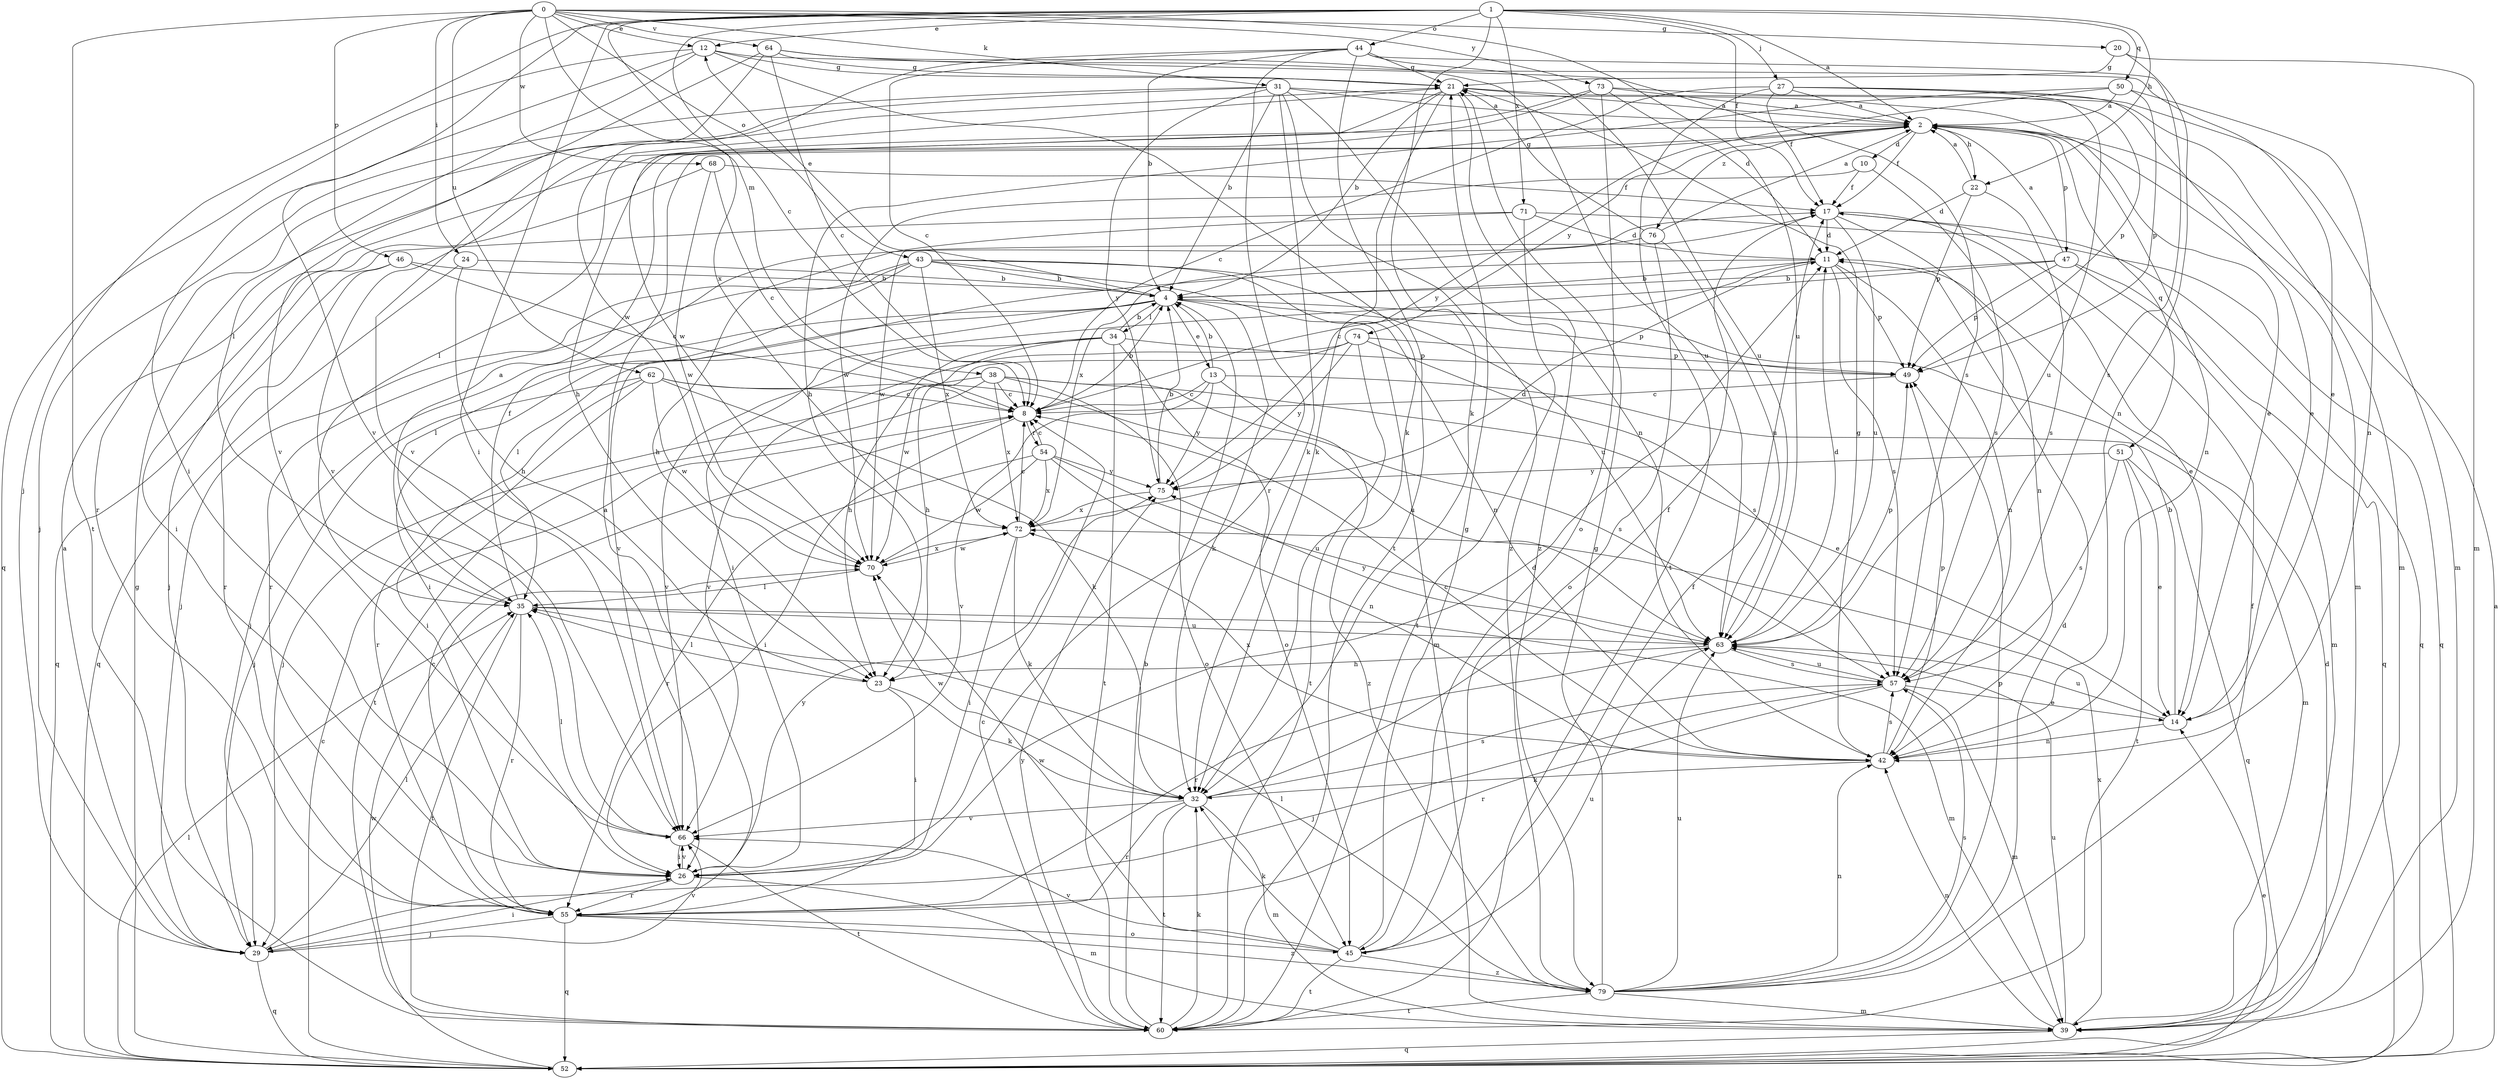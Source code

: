 strict digraph  {
0;
1;
2;
4;
8;
10;
11;
12;
13;
14;
17;
20;
21;
22;
23;
24;
26;
27;
29;
31;
32;
34;
35;
38;
39;
42;
43;
44;
45;
46;
47;
49;
50;
51;
52;
54;
55;
57;
60;
62;
63;
64;
66;
68;
70;
71;
72;
73;
74;
75;
76;
79;
0 -> 12  [label=e];
0 -> 20  [label=g];
0 -> 24  [label=i];
0 -> 31  [label=k];
0 -> 38  [label=m];
0 -> 43  [label=o];
0 -> 46  [label=p];
0 -> 60  [label=t];
0 -> 62  [label=u];
0 -> 63  [label=u];
0 -> 64  [label=v];
0 -> 68  [label=w];
0 -> 73  [label=y];
1 -> 2  [label=a];
1 -> 8  [label=c];
1 -> 12  [label=e];
1 -> 17  [label=f];
1 -> 22  [label=h];
1 -> 26  [label=i];
1 -> 27  [label=j];
1 -> 29  [label=j];
1 -> 32  [label=k];
1 -> 44  [label=o];
1 -> 50  [label=q];
1 -> 66  [label=v];
1 -> 71  [label=x];
1 -> 72  [label=x];
2 -> 10  [label=d];
2 -> 17  [label=f];
2 -> 22  [label=h];
2 -> 39  [label=m];
2 -> 42  [label=n];
2 -> 47  [label=p];
2 -> 51  [label=q];
2 -> 74  [label=y];
2 -> 76  [label=z];
4 -> 12  [label=e];
4 -> 13  [label=e];
4 -> 26  [label=i];
4 -> 29  [label=j];
4 -> 32  [label=k];
4 -> 34  [label=l];
4 -> 35  [label=l];
4 -> 49  [label=p];
8 -> 4  [label=b];
8 -> 26  [label=i];
8 -> 54  [label=r];
10 -> 17  [label=f];
10 -> 57  [label=s];
10 -> 70  [label=w];
11 -> 4  [label=b];
11 -> 8  [label=c];
11 -> 42  [label=n];
11 -> 49  [label=p];
11 -> 57  [label=s];
11 -> 66  [label=v];
12 -> 21  [label=g];
12 -> 26  [label=i];
12 -> 32  [label=k];
12 -> 35  [label=l];
12 -> 52  [label=q];
12 -> 57  [label=s];
13 -> 4  [label=b];
13 -> 8  [label=c];
13 -> 39  [label=m];
13 -> 66  [label=v];
13 -> 75  [label=y];
13 -> 79  [label=z];
14 -> 4  [label=b];
14 -> 42  [label=n];
14 -> 63  [label=u];
17 -> 11  [label=d];
17 -> 14  [label=e];
17 -> 42  [label=n];
17 -> 52  [label=q];
17 -> 63  [label=u];
17 -> 70  [label=w];
20 -> 21  [label=g];
20 -> 39  [label=m];
20 -> 42  [label=n];
21 -> 2  [label=a];
21 -> 4  [label=b];
21 -> 32  [label=k];
21 -> 39  [label=m];
21 -> 66  [label=v];
21 -> 70  [label=w];
21 -> 79  [label=z];
22 -> 2  [label=a];
22 -> 11  [label=d];
22 -> 49  [label=p];
22 -> 57  [label=s];
23 -> 26  [label=i];
23 -> 32  [label=k];
23 -> 35  [label=l];
24 -> 4  [label=b];
24 -> 23  [label=h];
24 -> 52  [label=q];
26 -> 2  [label=a];
26 -> 11  [label=d];
26 -> 39  [label=m];
26 -> 55  [label=r];
26 -> 66  [label=v];
27 -> 2  [label=a];
27 -> 8  [label=c];
27 -> 14  [label=e];
27 -> 17  [label=f];
27 -> 39  [label=m];
27 -> 60  [label=t];
27 -> 63  [label=u];
29 -> 2  [label=a];
29 -> 26  [label=i];
29 -> 35  [label=l];
29 -> 52  [label=q];
29 -> 66  [label=v];
31 -> 2  [label=a];
31 -> 4  [label=b];
31 -> 14  [label=e];
31 -> 29  [label=j];
31 -> 32  [label=k];
31 -> 42  [label=n];
31 -> 55  [label=r];
31 -> 75  [label=y];
31 -> 79  [label=z];
32 -> 17  [label=f];
32 -> 39  [label=m];
32 -> 55  [label=r];
32 -> 57  [label=s];
32 -> 60  [label=t];
32 -> 66  [label=v];
32 -> 70  [label=w];
34 -> 4  [label=b];
34 -> 23  [label=h];
34 -> 45  [label=o];
34 -> 49  [label=p];
34 -> 60  [label=t];
34 -> 66  [label=v];
34 -> 70  [label=w];
35 -> 2  [label=a];
35 -> 17  [label=f];
35 -> 39  [label=m];
35 -> 55  [label=r];
35 -> 60  [label=t];
35 -> 63  [label=u];
38 -> 8  [label=c];
38 -> 14  [label=e];
38 -> 29  [label=j];
38 -> 45  [label=o];
38 -> 57  [label=s];
38 -> 60  [label=t];
38 -> 72  [label=x];
39 -> 42  [label=n];
39 -> 52  [label=q];
39 -> 63  [label=u];
39 -> 72  [label=x];
42 -> 8  [label=c];
42 -> 21  [label=g];
42 -> 32  [label=k];
42 -> 49  [label=p];
42 -> 57  [label=s];
42 -> 72  [label=x];
43 -> 4  [label=b];
43 -> 29  [label=j];
43 -> 35  [label=l];
43 -> 39  [label=m];
43 -> 42  [label=n];
43 -> 55  [label=r];
43 -> 63  [label=u];
43 -> 72  [label=x];
44 -> 4  [label=b];
44 -> 8  [label=c];
44 -> 21  [label=g];
44 -> 55  [label=r];
44 -> 57  [label=s];
44 -> 60  [label=t];
44 -> 63  [label=u];
44 -> 66  [label=v];
45 -> 17  [label=f];
45 -> 21  [label=g];
45 -> 32  [label=k];
45 -> 60  [label=t];
45 -> 63  [label=u];
45 -> 66  [label=v];
45 -> 70  [label=w];
45 -> 79  [label=z];
46 -> 4  [label=b];
46 -> 8  [label=c];
46 -> 52  [label=q];
46 -> 55  [label=r];
47 -> 2  [label=a];
47 -> 4  [label=b];
47 -> 26  [label=i];
47 -> 39  [label=m];
47 -> 49  [label=p];
47 -> 52  [label=q];
49 -> 8  [label=c];
50 -> 2  [label=a];
50 -> 23  [label=h];
50 -> 42  [label=n];
50 -> 49  [label=p];
50 -> 75  [label=y];
51 -> 14  [label=e];
51 -> 52  [label=q];
51 -> 57  [label=s];
51 -> 60  [label=t];
51 -> 75  [label=y];
52 -> 2  [label=a];
52 -> 8  [label=c];
52 -> 11  [label=d];
52 -> 14  [label=e];
52 -> 21  [label=g];
52 -> 35  [label=l];
52 -> 70  [label=w];
54 -> 8  [label=c];
54 -> 42  [label=n];
54 -> 55  [label=r];
54 -> 63  [label=u];
54 -> 70  [label=w];
54 -> 72  [label=x];
54 -> 75  [label=y];
55 -> 8  [label=c];
55 -> 29  [label=j];
55 -> 45  [label=o];
55 -> 52  [label=q];
55 -> 75  [label=y];
55 -> 79  [label=z];
57 -> 14  [label=e];
57 -> 29  [label=j];
57 -> 39  [label=m];
57 -> 55  [label=r];
57 -> 63  [label=u];
60 -> 4  [label=b];
60 -> 8  [label=c];
60 -> 32  [label=k];
60 -> 75  [label=y];
62 -> 8  [label=c];
62 -> 26  [label=i];
62 -> 29  [label=j];
62 -> 32  [label=k];
62 -> 55  [label=r];
62 -> 63  [label=u];
62 -> 70  [label=w];
63 -> 11  [label=d];
63 -> 23  [label=h];
63 -> 49  [label=p];
63 -> 55  [label=r];
63 -> 57  [label=s];
63 -> 75  [label=y];
64 -> 8  [label=c];
64 -> 14  [label=e];
64 -> 21  [label=g];
64 -> 63  [label=u];
64 -> 66  [label=v];
64 -> 70  [label=w];
66 -> 26  [label=i];
66 -> 35  [label=l];
66 -> 60  [label=t];
68 -> 8  [label=c];
68 -> 17  [label=f];
68 -> 26  [label=i];
68 -> 70  [label=w];
70 -> 35  [label=l];
70 -> 72  [label=x];
71 -> 11  [label=d];
71 -> 23  [label=h];
71 -> 29  [label=j];
71 -> 52  [label=q];
71 -> 60  [label=t];
72 -> 8  [label=c];
72 -> 11  [label=d];
72 -> 26  [label=i];
72 -> 32  [label=k];
72 -> 70  [label=w];
73 -> 2  [label=a];
73 -> 11  [label=d];
73 -> 23  [label=h];
73 -> 35  [label=l];
73 -> 45  [label=o];
73 -> 49  [label=p];
74 -> 23  [label=h];
74 -> 49  [label=p];
74 -> 57  [label=s];
74 -> 60  [label=t];
74 -> 66  [label=v];
74 -> 75  [label=y];
75 -> 4  [label=b];
75 -> 72  [label=x];
76 -> 2  [label=a];
76 -> 21  [label=g];
76 -> 45  [label=o];
76 -> 63  [label=u];
76 -> 72  [label=x];
79 -> 11  [label=d];
79 -> 17  [label=f];
79 -> 21  [label=g];
79 -> 35  [label=l];
79 -> 39  [label=m];
79 -> 42  [label=n];
79 -> 49  [label=p];
79 -> 57  [label=s];
79 -> 60  [label=t];
79 -> 63  [label=u];
}
